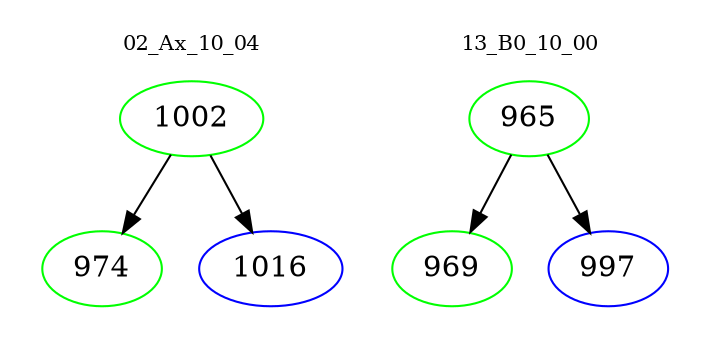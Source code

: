digraph{
subgraph cluster_0 {
color = white
label = "02_Ax_10_04";
fontsize=10;
T0_1002 [label="1002", color="green"]
T0_1002 -> T0_974 [color="black"]
T0_974 [label="974", color="green"]
T0_1002 -> T0_1016 [color="black"]
T0_1016 [label="1016", color="blue"]
}
subgraph cluster_1 {
color = white
label = "13_B0_10_00";
fontsize=10;
T1_965 [label="965", color="green"]
T1_965 -> T1_969 [color="black"]
T1_969 [label="969", color="green"]
T1_965 -> T1_997 [color="black"]
T1_997 [label="997", color="blue"]
}
}
